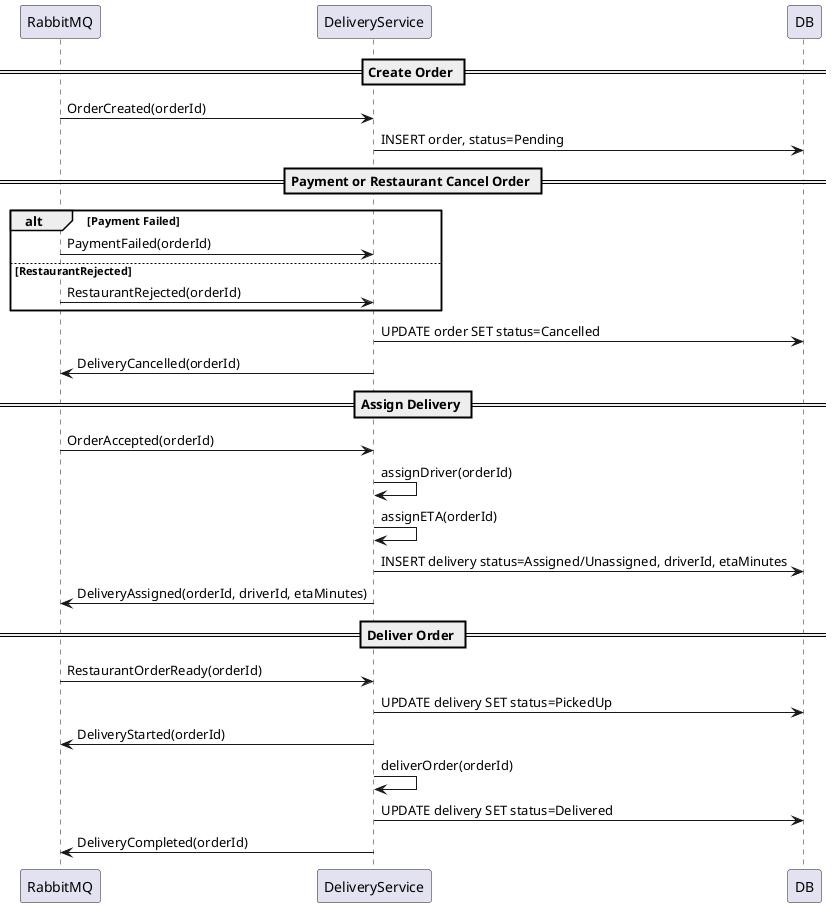 @startuml

participant MQ as "RabbitMQ"
participant DeliverySvc as "DeliveryService"
participant DB

== Create Order ==
MQ -> DeliverySvc : OrderCreated(orderId)
DeliverySvc -> DB : INSERT order, status=Pending

== Payment or Restaurant Cancel Order ==
alt Payment Failed
        MQ -> DeliverySvc : PaymentFailed(orderId)
        
else RestaurantRejected
        MQ -> DeliverySvc : RestaurantRejected(orderId)

end
DeliverySvc -> DB : UPDATE order SET status=Cancelled
DeliverySvc -> MQ : DeliveryCancelled(orderId)

== Assign Delivery ==
' 1. OrderAccepted
MQ -> DeliverySvc : OrderAccepted(orderId)

' 2. DeliveryService persists, assigns driver & naive ETA
DeliverySvc -> DeliverySvc : assignDriver(orderId)
DeliverySvc -> DeliverySvc : assignETA(orderId)
DeliverySvc -> DB : INSERT delivery status=Assigned/Unassigned, driverId, etaMinutes
DeliverySvc -> MQ : DeliveryAssigned(orderId, driverId, etaMinutes)

== Deliver Order ==
' 3. Simulate “Picked Up”
MQ -> DeliverySvc : RestaurantOrderReady(orderId)
DeliverySvc -> DB : UPDATE delivery SET status=PickedUp
DeliverySvc -> MQ : DeliveryStarted(orderId)

' 4. Simulate “Delivered”
DeliverySvc -> DeliverySvc : deliverOrder(orderId)
DeliverySvc -> DB : UPDATE delivery SET status=Delivered
DeliverySvc -> MQ : DeliveryCompleted(orderId)

@enduml
